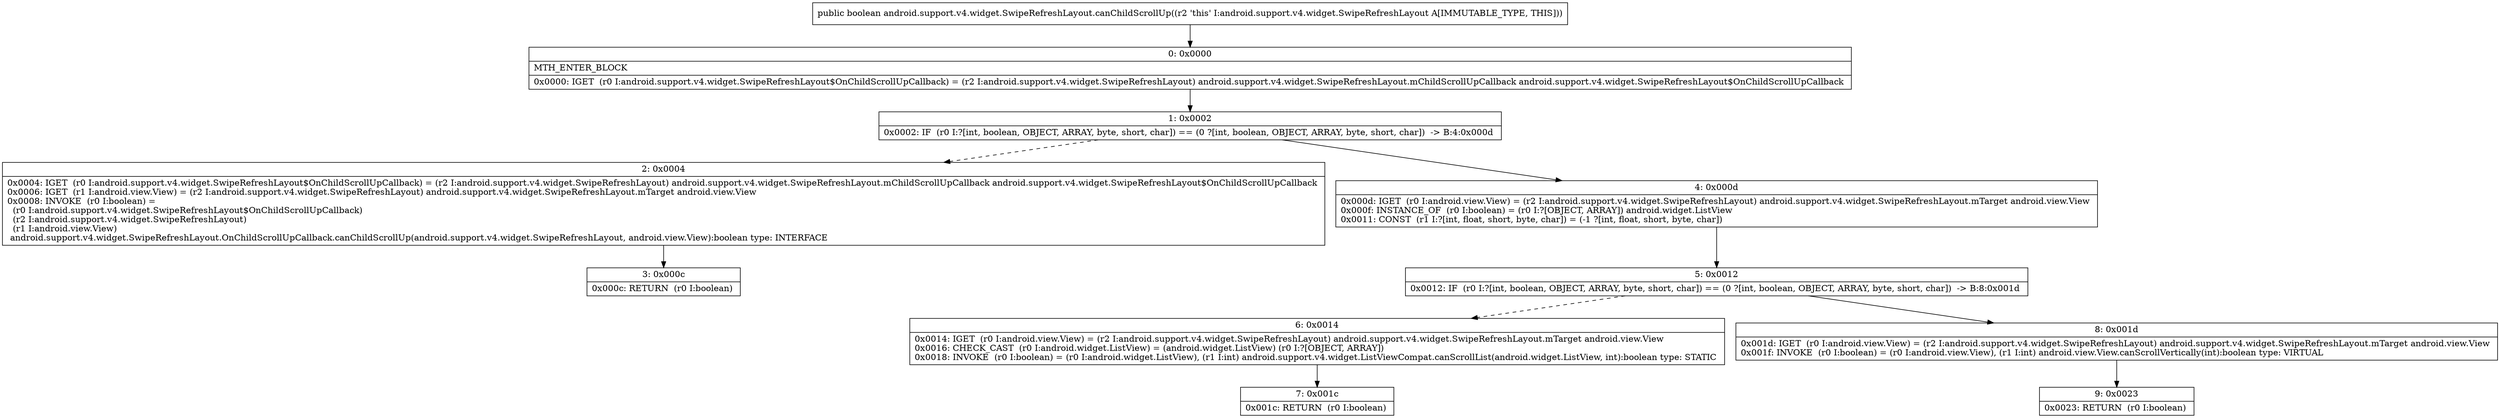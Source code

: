 digraph "CFG forandroid.support.v4.widget.SwipeRefreshLayout.canChildScrollUp()Z" {
Node_0 [shape=record,label="{0\:\ 0x0000|MTH_ENTER_BLOCK\l|0x0000: IGET  (r0 I:android.support.v4.widget.SwipeRefreshLayout$OnChildScrollUpCallback) = (r2 I:android.support.v4.widget.SwipeRefreshLayout) android.support.v4.widget.SwipeRefreshLayout.mChildScrollUpCallback android.support.v4.widget.SwipeRefreshLayout$OnChildScrollUpCallback \l}"];
Node_1 [shape=record,label="{1\:\ 0x0002|0x0002: IF  (r0 I:?[int, boolean, OBJECT, ARRAY, byte, short, char]) == (0 ?[int, boolean, OBJECT, ARRAY, byte, short, char])  \-\> B:4:0x000d \l}"];
Node_2 [shape=record,label="{2\:\ 0x0004|0x0004: IGET  (r0 I:android.support.v4.widget.SwipeRefreshLayout$OnChildScrollUpCallback) = (r2 I:android.support.v4.widget.SwipeRefreshLayout) android.support.v4.widget.SwipeRefreshLayout.mChildScrollUpCallback android.support.v4.widget.SwipeRefreshLayout$OnChildScrollUpCallback \l0x0006: IGET  (r1 I:android.view.View) = (r2 I:android.support.v4.widget.SwipeRefreshLayout) android.support.v4.widget.SwipeRefreshLayout.mTarget android.view.View \l0x0008: INVOKE  (r0 I:boolean) = \l  (r0 I:android.support.v4.widget.SwipeRefreshLayout$OnChildScrollUpCallback)\l  (r2 I:android.support.v4.widget.SwipeRefreshLayout)\l  (r1 I:android.view.View)\l android.support.v4.widget.SwipeRefreshLayout.OnChildScrollUpCallback.canChildScrollUp(android.support.v4.widget.SwipeRefreshLayout, android.view.View):boolean type: INTERFACE \l}"];
Node_3 [shape=record,label="{3\:\ 0x000c|0x000c: RETURN  (r0 I:boolean) \l}"];
Node_4 [shape=record,label="{4\:\ 0x000d|0x000d: IGET  (r0 I:android.view.View) = (r2 I:android.support.v4.widget.SwipeRefreshLayout) android.support.v4.widget.SwipeRefreshLayout.mTarget android.view.View \l0x000f: INSTANCE_OF  (r0 I:boolean) = (r0 I:?[OBJECT, ARRAY]) android.widget.ListView \l0x0011: CONST  (r1 I:?[int, float, short, byte, char]) = (\-1 ?[int, float, short, byte, char]) \l}"];
Node_5 [shape=record,label="{5\:\ 0x0012|0x0012: IF  (r0 I:?[int, boolean, OBJECT, ARRAY, byte, short, char]) == (0 ?[int, boolean, OBJECT, ARRAY, byte, short, char])  \-\> B:8:0x001d \l}"];
Node_6 [shape=record,label="{6\:\ 0x0014|0x0014: IGET  (r0 I:android.view.View) = (r2 I:android.support.v4.widget.SwipeRefreshLayout) android.support.v4.widget.SwipeRefreshLayout.mTarget android.view.View \l0x0016: CHECK_CAST  (r0 I:android.widget.ListView) = (android.widget.ListView) (r0 I:?[OBJECT, ARRAY]) \l0x0018: INVOKE  (r0 I:boolean) = (r0 I:android.widget.ListView), (r1 I:int) android.support.v4.widget.ListViewCompat.canScrollList(android.widget.ListView, int):boolean type: STATIC \l}"];
Node_7 [shape=record,label="{7\:\ 0x001c|0x001c: RETURN  (r0 I:boolean) \l}"];
Node_8 [shape=record,label="{8\:\ 0x001d|0x001d: IGET  (r0 I:android.view.View) = (r2 I:android.support.v4.widget.SwipeRefreshLayout) android.support.v4.widget.SwipeRefreshLayout.mTarget android.view.View \l0x001f: INVOKE  (r0 I:boolean) = (r0 I:android.view.View), (r1 I:int) android.view.View.canScrollVertically(int):boolean type: VIRTUAL \l}"];
Node_9 [shape=record,label="{9\:\ 0x0023|0x0023: RETURN  (r0 I:boolean) \l}"];
MethodNode[shape=record,label="{public boolean android.support.v4.widget.SwipeRefreshLayout.canChildScrollUp((r2 'this' I:android.support.v4.widget.SwipeRefreshLayout A[IMMUTABLE_TYPE, THIS])) }"];
MethodNode -> Node_0;
Node_0 -> Node_1;
Node_1 -> Node_2[style=dashed];
Node_1 -> Node_4;
Node_2 -> Node_3;
Node_4 -> Node_5;
Node_5 -> Node_6[style=dashed];
Node_5 -> Node_8;
Node_6 -> Node_7;
Node_8 -> Node_9;
}

